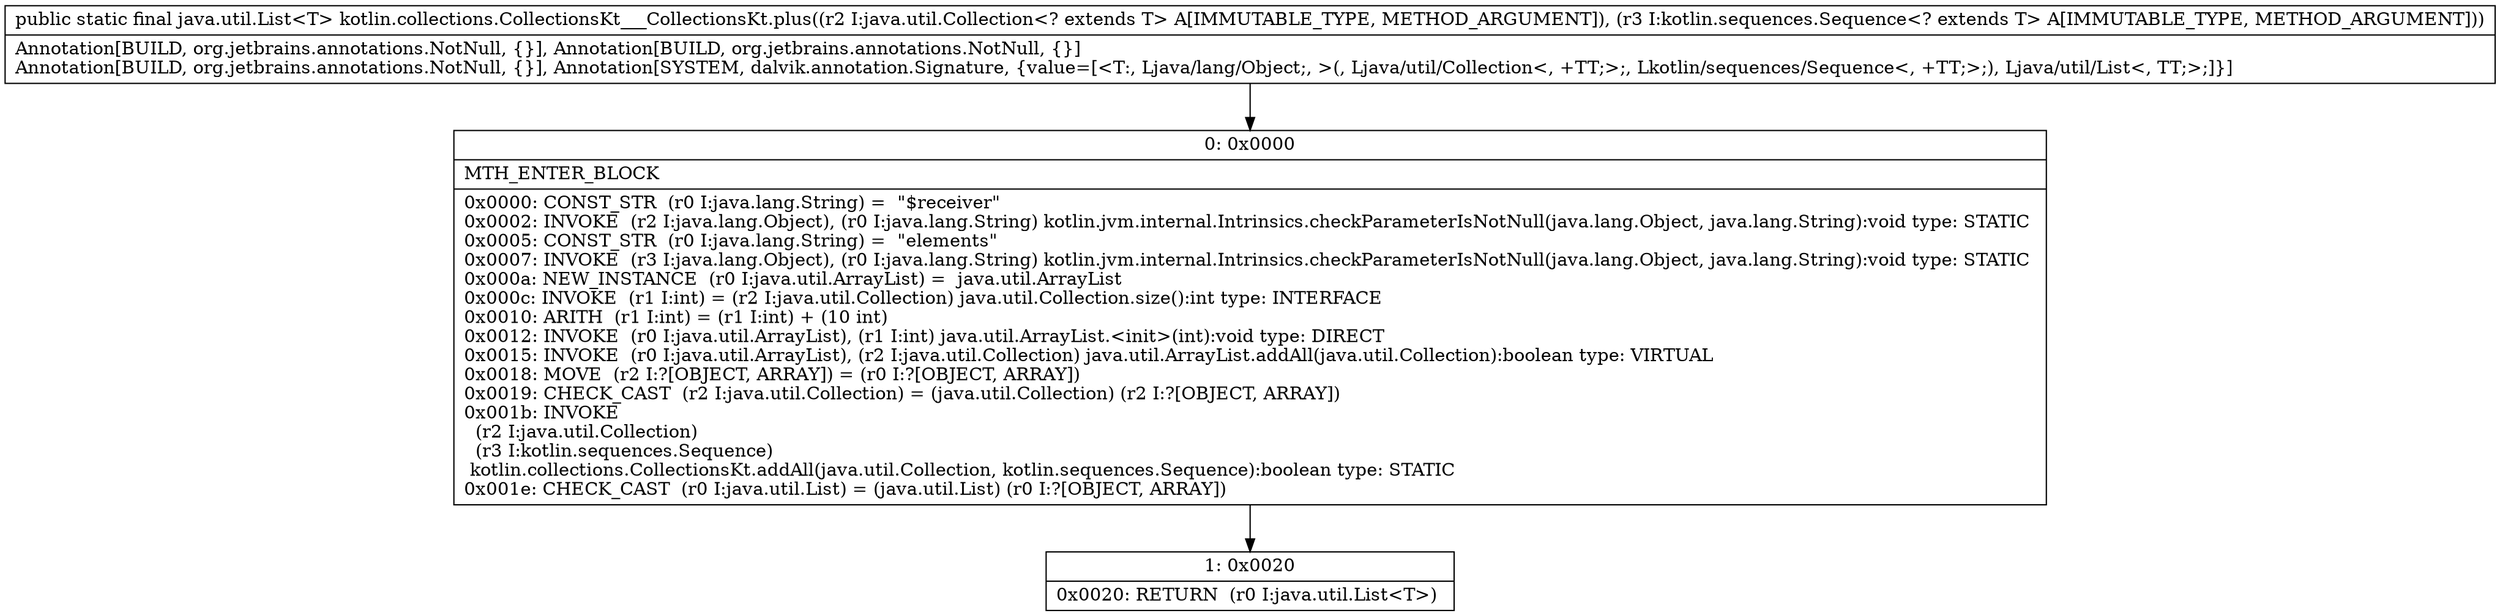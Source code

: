 digraph "CFG forkotlin.collections.CollectionsKt___CollectionsKt.plus(Ljava\/util\/Collection;Lkotlin\/sequences\/Sequence;)Ljava\/util\/List;" {
Node_0 [shape=record,label="{0\:\ 0x0000|MTH_ENTER_BLOCK\l|0x0000: CONST_STR  (r0 I:java.lang.String) =  \"$receiver\" \l0x0002: INVOKE  (r2 I:java.lang.Object), (r0 I:java.lang.String) kotlin.jvm.internal.Intrinsics.checkParameterIsNotNull(java.lang.Object, java.lang.String):void type: STATIC \l0x0005: CONST_STR  (r0 I:java.lang.String) =  \"elements\" \l0x0007: INVOKE  (r3 I:java.lang.Object), (r0 I:java.lang.String) kotlin.jvm.internal.Intrinsics.checkParameterIsNotNull(java.lang.Object, java.lang.String):void type: STATIC \l0x000a: NEW_INSTANCE  (r0 I:java.util.ArrayList) =  java.util.ArrayList \l0x000c: INVOKE  (r1 I:int) = (r2 I:java.util.Collection) java.util.Collection.size():int type: INTERFACE \l0x0010: ARITH  (r1 I:int) = (r1 I:int) + (10 int) \l0x0012: INVOKE  (r0 I:java.util.ArrayList), (r1 I:int) java.util.ArrayList.\<init\>(int):void type: DIRECT \l0x0015: INVOKE  (r0 I:java.util.ArrayList), (r2 I:java.util.Collection) java.util.ArrayList.addAll(java.util.Collection):boolean type: VIRTUAL \l0x0018: MOVE  (r2 I:?[OBJECT, ARRAY]) = (r0 I:?[OBJECT, ARRAY]) \l0x0019: CHECK_CAST  (r2 I:java.util.Collection) = (java.util.Collection) (r2 I:?[OBJECT, ARRAY]) \l0x001b: INVOKE  \l  (r2 I:java.util.Collection)\l  (r3 I:kotlin.sequences.Sequence)\l kotlin.collections.CollectionsKt.addAll(java.util.Collection, kotlin.sequences.Sequence):boolean type: STATIC \l0x001e: CHECK_CAST  (r0 I:java.util.List) = (java.util.List) (r0 I:?[OBJECT, ARRAY]) \l}"];
Node_1 [shape=record,label="{1\:\ 0x0020|0x0020: RETURN  (r0 I:java.util.List\<T\>) \l}"];
MethodNode[shape=record,label="{public static final java.util.List\<T\> kotlin.collections.CollectionsKt___CollectionsKt.plus((r2 I:java.util.Collection\<? extends T\> A[IMMUTABLE_TYPE, METHOD_ARGUMENT]), (r3 I:kotlin.sequences.Sequence\<? extends T\> A[IMMUTABLE_TYPE, METHOD_ARGUMENT]))  | Annotation[BUILD, org.jetbrains.annotations.NotNull, \{\}], Annotation[BUILD, org.jetbrains.annotations.NotNull, \{\}]\lAnnotation[BUILD, org.jetbrains.annotations.NotNull, \{\}], Annotation[SYSTEM, dalvik.annotation.Signature, \{value=[\<T:, Ljava\/lang\/Object;, \>(, Ljava\/util\/Collection\<, +TT;\>;, Lkotlin\/sequences\/Sequence\<, +TT;\>;), Ljava\/util\/List\<, TT;\>;]\}]\l}"];
MethodNode -> Node_0;
Node_0 -> Node_1;
}

